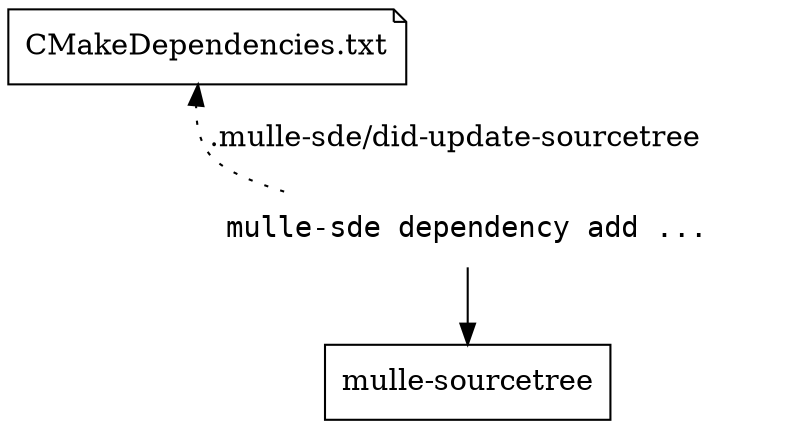 digraph G {
    graph [rankdir = TD];

    node[shape=record];

    subgraph agnostic
    {
        label = "Language agnostic";

        { rank = same; "CMakeDependencies.txt", "invis" };
        { rank = same; "mulle-sde dependency" };
        { rank = same; "mulle-sourcetree" };

        "invis" [ style="invis" ]
        "invis" -> "mulle-sde dependency" [ style="invis" ]

        "CMakeDependencies.txt" [ shape="note"]


        "mulle-sde dependency"  [ label="mulle-sde dependency add ...", shape="none", fontname="monospace"]

        "mulle-sde dependency"  -> "mulle-sourcetree"

        "mulle-sde dependency"  -> "CMakeDependencies.txt" [ style="dotted", label=".mulle-sde/did-update-sourcetree" ]
    }
}
